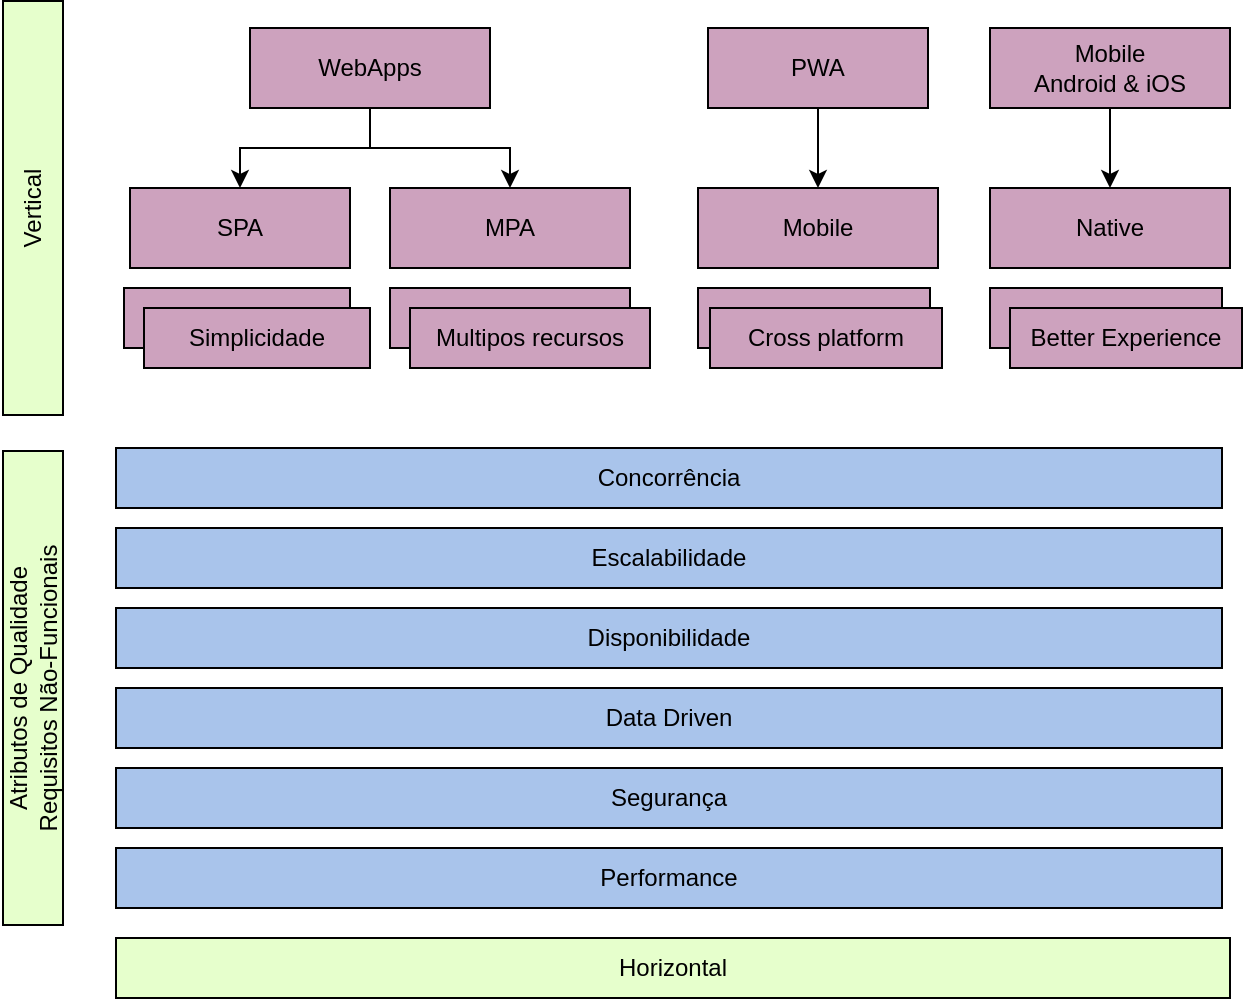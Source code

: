 <mxfile version="20.2.5" type="github">
  <diagram id="i1q3ZSDcJy0kWlIKPwqC" name="Página-1">
    <mxGraphModel dx="1065" dy="482" grid="1" gridSize="10" guides="1" tooltips="1" connect="1" arrows="1" fold="1" page="1" pageScale="1" pageWidth="827" pageHeight="1169" math="0" shadow="0">
      <root>
        <mxCell id="0" />
        <mxCell id="1" parent="0" />
        <mxCell id="5l_Kemqr3tZDy_qrNyCb-8" style="edgeStyle=orthogonalEdgeStyle;rounded=0;orthogonalLoop=1;jettySize=auto;html=1;fillColor=#CDA2BE;" edge="1" parent="1" source="iZ0jb6MoxAyqzk9VzdQ3-1" target="5l_Kemqr3tZDy_qrNyCb-2">
          <mxGeometry relative="1" as="geometry" />
        </mxCell>
        <mxCell id="5l_Kemqr3tZDy_qrNyCb-9" style="edgeStyle=orthogonalEdgeStyle;rounded=0;orthogonalLoop=1;jettySize=auto;html=1;entryX=0.5;entryY=0;entryDx=0;entryDy=0;fillColor=#CDA2BE;" edge="1" parent="1" source="iZ0jb6MoxAyqzk9VzdQ3-1" target="5l_Kemqr3tZDy_qrNyCb-5">
          <mxGeometry relative="1" as="geometry" />
        </mxCell>
        <mxCell id="iZ0jb6MoxAyqzk9VzdQ3-1" value="WebApps" style="rounded=0;whiteSpace=wrap;html=1;fillColor=#CDA2BE;" parent="1" vertex="1">
          <mxGeometry x="162" y="50" width="120" height="40" as="geometry" />
        </mxCell>
        <mxCell id="5l_Kemqr3tZDy_qrNyCb-10" style="edgeStyle=orthogonalEdgeStyle;rounded=0;orthogonalLoop=1;jettySize=auto;html=1;fillColor=#CDA2BE;" edge="1" parent="1" source="5l_Kemqr3tZDy_qrNyCb-1" target="5l_Kemqr3tZDy_qrNyCb-6">
          <mxGeometry relative="1" as="geometry" />
        </mxCell>
        <mxCell id="5l_Kemqr3tZDy_qrNyCb-1" value="PWA" style="rounded=0;whiteSpace=wrap;html=1;fillColor=#CDA2BE;" vertex="1" parent="1">
          <mxGeometry x="391" y="50" width="110" height="40" as="geometry" />
        </mxCell>
        <mxCell id="5l_Kemqr3tZDy_qrNyCb-2" value="SPA" style="rounded=0;whiteSpace=wrap;html=1;fillColor=#CDA2BE;" vertex="1" parent="1">
          <mxGeometry x="102" y="130" width="110" height="40" as="geometry" />
        </mxCell>
        <mxCell id="5l_Kemqr3tZDy_qrNyCb-3" value="" style="rounded=0;whiteSpace=wrap;html=1;fillColor=#CDA2BE;" vertex="1" parent="1">
          <mxGeometry x="386" y="180" width="116" height="30" as="geometry" />
        </mxCell>
        <mxCell id="5l_Kemqr3tZDy_qrNyCb-4" value="Native" style="rounded=0;whiteSpace=wrap;html=1;fillColor=#CDA2BE;" vertex="1" parent="1">
          <mxGeometry x="532" y="130" width="120" height="40" as="geometry" />
        </mxCell>
        <mxCell id="5l_Kemqr3tZDy_qrNyCb-5" value="MPA" style="rounded=0;whiteSpace=wrap;html=1;fillColor=#CDA2BE;" vertex="1" parent="1">
          <mxGeometry x="232" y="130" width="120" height="40" as="geometry" />
        </mxCell>
        <mxCell id="5l_Kemqr3tZDy_qrNyCb-6" value="Mobile" style="rounded=0;whiteSpace=wrap;html=1;fillColor=#CDA2BE;" vertex="1" parent="1">
          <mxGeometry x="386" y="130" width="120" height="40" as="geometry" />
        </mxCell>
        <mxCell id="5l_Kemqr3tZDy_qrNyCb-12" value="Cross platform" style="rounded=0;whiteSpace=wrap;html=1;fillColor=#CDA2BE;" vertex="1" parent="1">
          <mxGeometry x="392" y="190" width="116" height="30" as="geometry" />
        </mxCell>
        <mxCell id="5l_Kemqr3tZDy_qrNyCb-14" value="" style="rounded=0;whiteSpace=wrap;html=1;fillColor=#CDA2BE;" vertex="1" parent="1">
          <mxGeometry x="99" y="180" width="113" height="30" as="geometry" />
        </mxCell>
        <mxCell id="5l_Kemqr3tZDy_qrNyCb-15" value="" style="rounded=0;whiteSpace=wrap;html=1;fillColor=#CDA2BE;" vertex="1" parent="1">
          <mxGeometry x="232" y="180" width="120" height="30" as="geometry" />
        </mxCell>
        <mxCell id="5l_Kemqr3tZDy_qrNyCb-17" value="Concorrência" style="rounded=0;whiteSpace=wrap;html=1;fillColor=#A9C4EB;" vertex="1" parent="1">
          <mxGeometry x="95" y="260" width="553" height="30" as="geometry" />
        </mxCell>
        <mxCell id="5l_Kemqr3tZDy_qrNyCb-19" value="Escalabilidade" style="rounded=0;whiteSpace=wrap;html=1;fillColor=#A9C4EB;" vertex="1" parent="1">
          <mxGeometry x="95" y="300" width="553" height="30" as="geometry" />
        </mxCell>
        <mxCell id="5l_Kemqr3tZDy_qrNyCb-20" value="Disponibilidade" style="rounded=0;whiteSpace=wrap;html=1;fillColor=#A9C4EB;" vertex="1" parent="1">
          <mxGeometry x="95" y="340" width="553" height="30" as="geometry" />
        </mxCell>
        <mxCell id="5l_Kemqr3tZDy_qrNyCb-21" value="Data Driven" style="rounded=0;whiteSpace=wrap;html=1;fillColor=#A9C4EB;" vertex="1" parent="1">
          <mxGeometry x="95" y="380" width="553" height="30" as="geometry" />
        </mxCell>
        <mxCell id="5l_Kemqr3tZDy_qrNyCb-22" value="Simplicidade" style="rounded=0;whiteSpace=wrap;html=1;fillColor=#CDA2BE;" vertex="1" parent="1">
          <mxGeometry x="109" y="190" width="113" height="30" as="geometry" />
        </mxCell>
        <mxCell id="5l_Kemqr3tZDy_qrNyCb-23" value="Segurança" style="rounded=0;whiteSpace=wrap;html=1;fillColor=#A9C4EB;" vertex="1" parent="1">
          <mxGeometry x="95" y="420" width="553" height="30" as="geometry" />
        </mxCell>
        <mxCell id="5l_Kemqr3tZDy_qrNyCb-24" value="Multipos recursos" style="rounded=0;whiteSpace=wrap;html=1;fillColor=#CDA2BE;" vertex="1" parent="1">
          <mxGeometry x="242" y="190" width="120" height="30" as="geometry" />
        </mxCell>
        <mxCell id="5l_Kemqr3tZDy_qrNyCb-25" value="" style="rounded=0;whiteSpace=wrap;html=1;fillColor=#CDA2BE;" vertex="1" parent="1">
          <mxGeometry x="532" y="180" width="116" height="30" as="geometry" />
        </mxCell>
        <mxCell id="5l_Kemqr3tZDy_qrNyCb-26" value="Better Experience" style="rounded=0;whiteSpace=wrap;html=1;fillColor=#CDA2BE;" vertex="1" parent="1">
          <mxGeometry x="542" y="190" width="116" height="30" as="geometry" />
        </mxCell>
        <mxCell id="5l_Kemqr3tZDy_qrNyCb-28" style="edgeStyle=orthogonalEdgeStyle;rounded=0;orthogonalLoop=1;jettySize=auto;html=1;entryX=0.5;entryY=0;entryDx=0;entryDy=0;fillColor=#CDA2BE;" edge="1" parent="1" source="5l_Kemqr3tZDy_qrNyCb-27" target="5l_Kemqr3tZDy_qrNyCb-4">
          <mxGeometry relative="1" as="geometry" />
        </mxCell>
        <mxCell id="5l_Kemqr3tZDy_qrNyCb-27" value="Mobile &lt;br&gt;Android &amp;amp; iOS" style="rounded=0;whiteSpace=wrap;html=1;fillColor=#CDA2BE;" vertex="1" parent="1">
          <mxGeometry x="532" y="50" width="120" height="40" as="geometry" />
        </mxCell>
        <mxCell id="5l_Kemqr3tZDy_qrNyCb-29" value="Performance" style="rounded=0;whiteSpace=wrap;html=1;fillColor=#A9C4EB;" vertex="1" parent="1">
          <mxGeometry x="95" y="460" width="553" height="30" as="geometry" />
        </mxCell>
        <mxCell id="5l_Kemqr3tZDy_qrNyCb-31" value="Horizontal" style="rounded=0;whiteSpace=wrap;html=1;fillColor=#E6FFCC;" vertex="1" parent="1">
          <mxGeometry x="95" y="505" width="557" height="30" as="geometry" />
        </mxCell>
        <mxCell id="5l_Kemqr3tZDy_qrNyCb-33" value="Vertical" style="rounded=0;whiteSpace=wrap;html=1;rotation=-90;fillColor=#E6FFCC;" vertex="1" parent="1">
          <mxGeometry x="-50" y="125" width="207" height="30" as="geometry" />
        </mxCell>
        <mxCell id="5l_Kemqr3tZDy_qrNyCb-34" value="Atributos de Qualidade &lt;br&gt;Requisitos Não-Funcionais" style="rounded=0;whiteSpace=wrap;html=1;rotation=-90;fillColor=#E6FFCC;" vertex="1" parent="1">
          <mxGeometry x="-65" y="365" width="237" height="30" as="geometry" />
        </mxCell>
      </root>
    </mxGraphModel>
  </diagram>
</mxfile>
